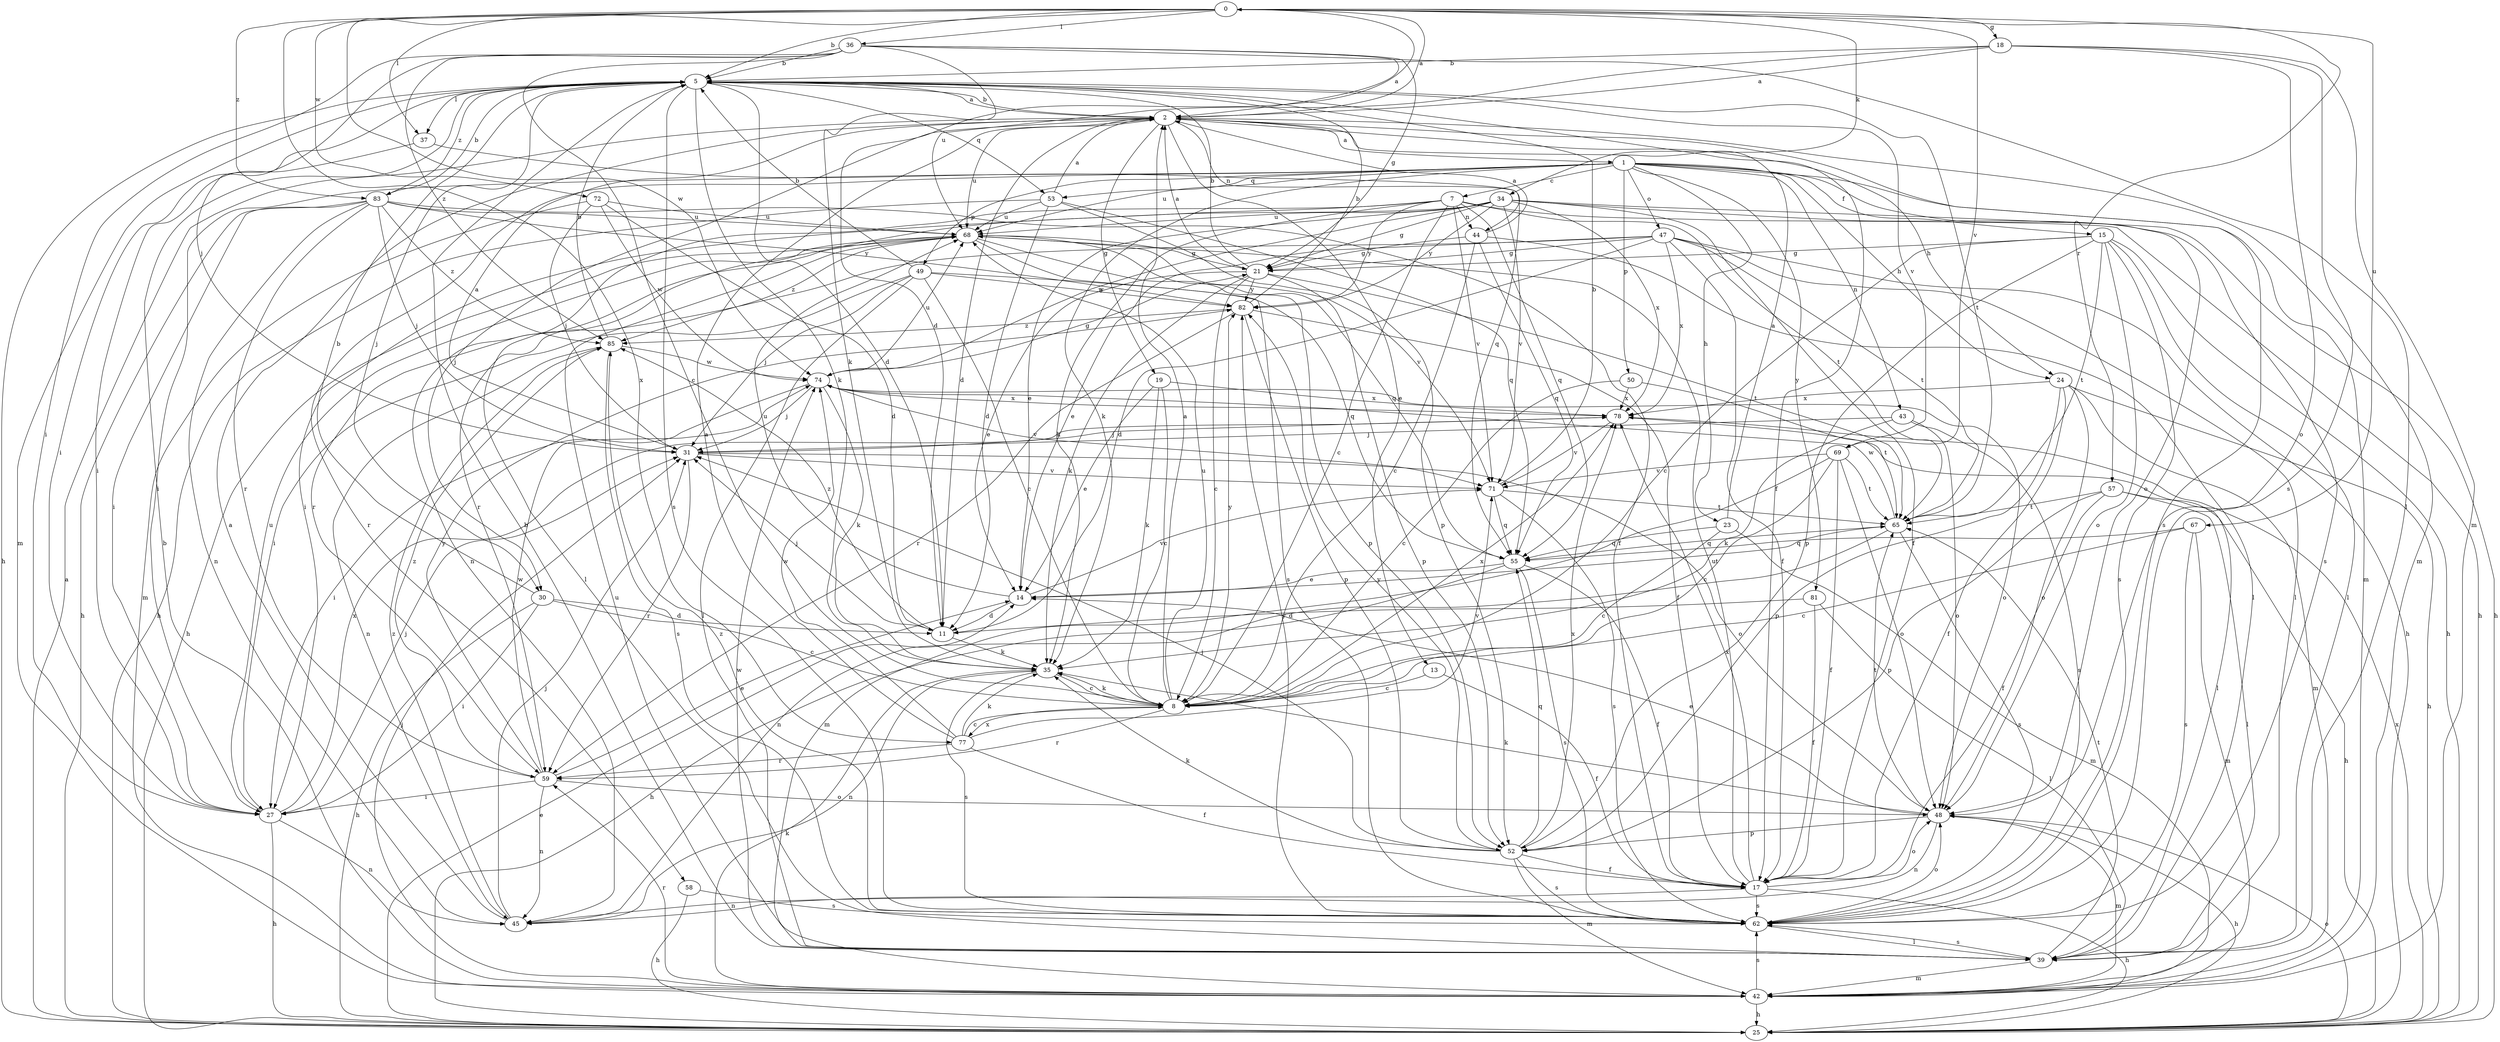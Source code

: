strict digraph  {
0;
1;
2;
5;
7;
8;
11;
13;
14;
15;
17;
18;
19;
21;
23;
24;
25;
27;
30;
31;
34;
35;
36;
37;
39;
42;
43;
44;
45;
47;
48;
49;
50;
52;
53;
55;
57;
58;
59;
62;
65;
67;
68;
69;
71;
72;
74;
77;
78;
81;
82;
83;
85;
0 -> 5  [label=b];
0 -> 11  [label=d];
0 -> 18  [label=g];
0 -> 34  [label=k];
0 -> 36  [label=l];
0 -> 37  [label=l];
0 -> 57  [label=r];
0 -> 67  [label=u];
0 -> 69  [label=v];
0 -> 72  [label=w];
0 -> 74  [label=w];
0 -> 77  [label=x];
0 -> 83  [label=z];
1 -> 7  [label=c];
1 -> 15  [label=f];
1 -> 23  [label=h];
1 -> 24  [label=h];
1 -> 27  [label=i];
1 -> 35  [label=k];
1 -> 42  [label=m];
1 -> 43  [label=n];
1 -> 47  [label=o];
1 -> 48  [label=o];
1 -> 49  [label=p];
1 -> 50  [label=p];
1 -> 53  [label=q];
1 -> 58  [label=r];
1 -> 68  [label=u];
1 -> 81  [label=y];
2 -> 0  [label=a];
2 -> 1  [label=a];
2 -> 5  [label=b];
2 -> 11  [label=d];
2 -> 13  [label=e];
2 -> 19  [label=g];
2 -> 24  [label=h];
2 -> 30  [label=j];
2 -> 42  [label=m];
2 -> 44  [label=n];
2 -> 62  [label=s];
2 -> 68  [label=u];
5 -> 2  [label=a];
5 -> 11  [label=d];
5 -> 17  [label=f];
5 -> 25  [label=h];
5 -> 27  [label=i];
5 -> 30  [label=j];
5 -> 35  [label=k];
5 -> 37  [label=l];
5 -> 42  [label=m];
5 -> 53  [label=q];
5 -> 62  [label=s];
5 -> 65  [label=t];
5 -> 69  [label=v];
5 -> 83  [label=z];
7 -> 8  [label=c];
7 -> 25  [label=h];
7 -> 35  [label=k];
7 -> 39  [label=l];
7 -> 44  [label=n];
7 -> 45  [label=n];
7 -> 55  [label=q];
7 -> 65  [label=t];
7 -> 71  [label=v];
7 -> 82  [label=y];
8 -> 2  [label=a];
8 -> 35  [label=k];
8 -> 59  [label=r];
8 -> 68  [label=u];
8 -> 77  [label=x];
8 -> 78  [label=x];
8 -> 82  [label=y];
11 -> 31  [label=j];
11 -> 35  [label=k];
11 -> 85  [label=z];
13 -> 8  [label=c];
13 -> 17  [label=f];
14 -> 11  [label=d];
14 -> 65  [label=t];
14 -> 68  [label=u];
14 -> 71  [label=v];
15 -> 8  [label=c];
15 -> 21  [label=g];
15 -> 25  [label=h];
15 -> 39  [label=l];
15 -> 48  [label=o];
15 -> 52  [label=p];
15 -> 62  [label=s];
15 -> 65  [label=t];
17 -> 25  [label=h];
17 -> 45  [label=n];
17 -> 48  [label=o];
17 -> 62  [label=s];
17 -> 68  [label=u];
17 -> 78  [label=x];
18 -> 2  [label=a];
18 -> 5  [label=b];
18 -> 42  [label=m];
18 -> 48  [label=o];
18 -> 62  [label=s];
18 -> 68  [label=u];
19 -> 8  [label=c];
19 -> 14  [label=e];
19 -> 35  [label=k];
19 -> 78  [label=x];
21 -> 2  [label=a];
21 -> 5  [label=b];
21 -> 8  [label=c];
21 -> 14  [label=e];
21 -> 35  [label=k];
21 -> 52  [label=p];
21 -> 65  [label=t];
21 -> 82  [label=y];
23 -> 2  [label=a];
23 -> 8  [label=c];
23 -> 42  [label=m];
23 -> 55  [label=q];
24 -> 17  [label=f];
24 -> 25  [label=h];
24 -> 42  [label=m];
24 -> 48  [label=o];
24 -> 52  [label=p];
24 -> 78  [label=x];
25 -> 2  [label=a];
25 -> 14  [label=e];
25 -> 48  [label=o];
25 -> 78  [label=x];
27 -> 25  [label=h];
27 -> 31  [label=j];
27 -> 45  [label=n];
27 -> 68  [label=u];
27 -> 78  [label=x];
30 -> 5  [label=b];
30 -> 8  [label=c];
30 -> 11  [label=d];
30 -> 25  [label=h];
30 -> 27  [label=i];
31 -> 2  [label=a];
31 -> 48  [label=o];
31 -> 59  [label=r];
31 -> 71  [label=v];
34 -> 14  [label=e];
34 -> 17  [label=f];
34 -> 21  [label=g];
34 -> 25  [label=h];
34 -> 27  [label=i];
34 -> 62  [label=s];
34 -> 68  [label=u];
34 -> 71  [label=v];
34 -> 74  [label=w];
34 -> 78  [label=x];
34 -> 82  [label=y];
35 -> 8  [label=c];
35 -> 45  [label=n];
35 -> 62  [label=s];
36 -> 2  [label=a];
36 -> 5  [label=b];
36 -> 8  [label=c];
36 -> 21  [label=g];
36 -> 27  [label=i];
36 -> 31  [label=j];
36 -> 35  [label=k];
36 -> 39  [label=l];
36 -> 85  [label=z];
37 -> 27  [label=i];
37 -> 55  [label=q];
39 -> 5  [label=b];
39 -> 42  [label=m];
39 -> 62  [label=s];
39 -> 65  [label=t];
39 -> 68  [label=u];
39 -> 74  [label=w];
42 -> 5  [label=b];
42 -> 25  [label=h];
42 -> 31  [label=j];
42 -> 35  [label=k];
42 -> 59  [label=r];
42 -> 62  [label=s];
43 -> 31  [label=j];
43 -> 35  [label=k];
43 -> 48  [label=o];
43 -> 62  [label=s];
44 -> 2  [label=a];
44 -> 8  [label=c];
44 -> 21  [label=g];
44 -> 39  [label=l];
44 -> 55  [label=q];
45 -> 2  [label=a];
45 -> 31  [label=j];
45 -> 85  [label=z];
47 -> 11  [label=d];
47 -> 14  [label=e];
47 -> 17  [label=f];
47 -> 21  [label=g];
47 -> 25  [label=h];
47 -> 39  [label=l];
47 -> 59  [label=r];
47 -> 65  [label=t];
47 -> 78  [label=x];
48 -> 14  [label=e];
48 -> 25  [label=h];
48 -> 35  [label=k];
48 -> 42  [label=m];
48 -> 45  [label=n];
48 -> 52  [label=p];
48 -> 65  [label=t];
49 -> 5  [label=b];
49 -> 8  [label=c];
49 -> 27  [label=i];
49 -> 31  [label=j];
49 -> 39  [label=l];
49 -> 55  [label=q];
49 -> 82  [label=y];
50 -> 8  [label=c];
50 -> 65  [label=t];
50 -> 78  [label=x];
52 -> 17  [label=f];
52 -> 31  [label=j];
52 -> 35  [label=k];
52 -> 42  [label=m];
52 -> 55  [label=q];
52 -> 62  [label=s];
52 -> 78  [label=x];
52 -> 82  [label=y];
53 -> 2  [label=a];
53 -> 11  [label=d];
53 -> 25  [label=h];
53 -> 52  [label=p];
53 -> 55  [label=q];
53 -> 68  [label=u];
55 -> 14  [label=e];
55 -> 17  [label=f];
55 -> 25  [label=h];
55 -> 62  [label=s];
57 -> 17  [label=f];
57 -> 25  [label=h];
57 -> 39  [label=l];
57 -> 52  [label=p];
57 -> 65  [label=t];
58 -> 25  [label=h];
58 -> 62  [label=s];
59 -> 14  [label=e];
59 -> 27  [label=i];
59 -> 45  [label=n];
59 -> 48  [label=o];
59 -> 74  [label=w];
59 -> 82  [label=y];
59 -> 85  [label=z];
62 -> 39  [label=l];
62 -> 48  [label=o];
62 -> 82  [label=y];
62 -> 85  [label=z];
65 -> 45  [label=n];
65 -> 55  [label=q];
65 -> 62  [label=s];
65 -> 74  [label=w];
67 -> 8  [label=c];
67 -> 42  [label=m];
67 -> 55  [label=q];
67 -> 62  [label=s];
68 -> 21  [label=g];
68 -> 25  [label=h];
68 -> 52  [label=p];
68 -> 55  [label=q];
68 -> 59  [label=r];
68 -> 62  [label=s];
68 -> 71  [label=v];
68 -> 85  [label=z];
69 -> 8  [label=c];
69 -> 17  [label=f];
69 -> 42  [label=m];
69 -> 48  [label=o];
69 -> 65  [label=t];
69 -> 71  [label=v];
71 -> 5  [label=b];
71 -> 55  [label=q];
71 -> 62  [label=s];
71 -> 65  [label=t];
72 -> 11  [label=d];
72 -> 31  [label=j];
72 -> 42  [label=m];
72 -> 68  [label=u];
72 -> 74  [label=w];
74 -> 21  [label=g];
74 -> 27  [label=i];
74 -> 31  [label=j];
74 -> 35  [label=k];
74 -> 48  [label=o];
74 -> 68  [label=u];
74 -> 71  [label=v];
74 -> 78  [label=x];
77 -> 2  [label=a];
77 -> 8  [label=c];
77 -> 17  [label=f];
77 -> 35  [label=k];
77 -> 59  [label=r];
77 -> 71  [label=v];
77 -> 74  [label=w];
78 -> 31  [label=j];
78 -> 39  [label=l];
78 -> 71  [label=v];
81 -> 11  [label=d];
81 -> 17  [label=f];
81 -> 39  [label=l];
82 -> 5  [label=b];
82 -> 17  [label=f];
82 -> 52  [label=p];
82 -> 59  [label=r];
82 -> 85  [label=z];
83 -> 5  [label=b];
83 -> 17  [label=f];
83 -> 25  [label=h];
83 -> 27  [label=i];
83 -> 31  [label=j];
83 -> 45  [label=n];
83 -> 59  [label=r];
83 -> 68  [label=u];
83 -> 82  [label=y];
83 -> 85  [label=z];
85 -> 5  [label=b];
85 -> 45  [label=n];
85 -> 62  [label=s];
85 -> 74  [label=w];
}
